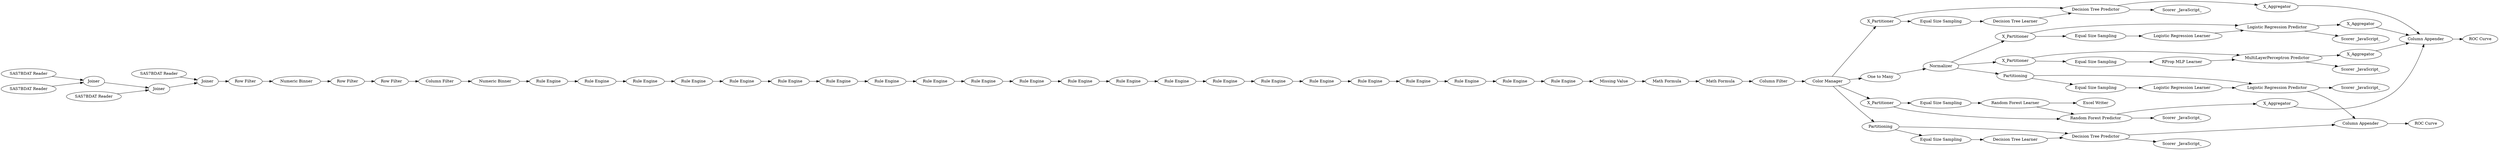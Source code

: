 digraph {
	"10324493444905882_61" [label=X_Aggregator]
	"-8420039821277745863_15" [label="Missing Value"]
	"-8420039821277745863_58" [label="Color Manager"]
	"-8420039821277745863_17" [label="Rule Engine"]
	"-8420039821277745863_21" [label="Rule Engine"]
	"-8420039821277745863_53" [label="Rule Engine"]
	"1694515247532088540_93" [label="Decision Tree Predictor"]
	"-8420039821277745863_47" [label="Column Filter"]
	"1694515247532088540_101" [label="Scorer _JavaScript_"]
	"-8420039821277745863_51" [label="Rule Engine"]
	"-1458711608882403871_89" [label="Equal Size Sampling"]
	"-7651833112195922409_63" [label=X_Partitioner]
	"-8420039821277745863_2" [label="SAS7BDAT Reader"]
	"-8420039821277745863_26" [label="Rule Engine"]
	"-1458711608882403871_100" [label="Scorer _JavaScript_"]
	"-8420039821277745863_69" [label=Normalizer]
	"1694515247532088540_94" [label=Partitioning]
	"-8420039821277745863_68" [label="One to Many"]
	"4994817692381203446_95" [label=Partitioning]
	"10324493444905882_60" [label="Decision Tree Predictor"]
	"-8420039821277745863_25" [label="Rule Engine"]
	"-8420039821277745863_20" [label="Math Formula"]
	"4994817692381203446_98" [label="Logistic Regression Predictor"]
	"-8420039821277745863_13" [label="Numeric Binner"]
	"-7651833112195922409_103" [label="Excel Writer"]
	"-7651833112195922409_102" [label="Scorer _JavaScript_"]
	"-8420039821277745863_105" [label="Column Appender"]
	"560577779384216630_103" [label="Scorer _JavaScript_"]
	"-8420039821277745863_9" [label="Numeric Binner"]
	"-8420039821277745863_19" [label="Rule Engine"]
	"-8420039821277745863_14" [label="Rule Engine"]
	"4994817692381203446_97" [label="Logistic Regression Learner"]
	"1694515247532088540_91" [label="Equal Size Sampling"]
	"560577779384216630_78" [label="Logistic Regression Predictor"]
	"-8420039821277745863_22" [label="Rule Engine"]
	"-8420039821277745863_54" [label="Rule Engine"]
	"1694515247532088540_92" [label="Decision Tree Learner"]
	"-1458711608882403871_70" [label=X_Partitioner]
	"-7651833112195922409_88" [label="Equal Size Sampling"]
	"4994817692381203446_96" [label="Equal Size Sampling"]
	"-8420039821277745863_16" [label="Math Formula"]
	"-8420039821277745863_5" [label=Joiner]
	"-7651833112195922409_65" [label="Random Forest Learner"]
	"-8420039821277745863_24" [label="Rule Engine"]
	"-8420039821277745863_7" [label=Joiner]
	"560577779384216630_76" [label=X_Aggregator]
	"-8420039821277745863_27" [label="Rule Engine"]
	"-8420039821277745863_85" [label="Column Appender"]
	"560577779384216630_90" [label="Equal Size Sampling"]
	"-8420039821277745863_4" [label="SAS7BDAT Reader"]
	"-8420039821277745863_1" [label="SAS7BDAT Reader"]
	"-7651833112195922409_64" [label=X_Aggregator]
	"4994817692381203446_99" [label="Scorer _JavaScript_"]
	"560577779384216630_75" [label=X_Partitioner]
	"-1458711608882403871_71" [label=X_Aggregator]
	"-8420039821277745863_50" [label="Rule Engine"]
	"-1458711608882403871_72" [label="RProp MLP Learner"]
	"-8420039821277745863_48" [label="Rule Engine"]
	"10324493444905882_57" [label=X_Partitioner]
	"-8420039821277745863_23" [label="Rule Engine"]
	"-8420039821277745863_3" [label="SAS7BDAT Reader"]
	"-8420039821277745863_29" [label="Rule Engine"]
	"-8420039821277745863_52" [label="Rule Engine"]
	"10324493444905882_104" [label="Scorer _JavaScript_"]
	"-8420039821277745863_18" [label="Rule Engine"]
	"-7651833112195922409_66" [label="Random Forest Predictor"]
	"10324493444905882_59" [label="Decision Tree Learner"]
	"-8420039821277745863_8" [label="Row Filter"]
	"-8420039821277745863_6" [label=Joiner]
	"-8420039821277745863_49" [label="Rule Engine"]
	"-8420039821277745863_12" [label="Row Filter"]
	"-8420039821277745863_10" [label="Row Filter"]
	"-8420039821277745863_28" [label="Rule Engine"]
	"-1458711608882403871_73" [label="MultiLayerPerceptron Predictor"]
	"-8420039821277745863_56" [label="Rule Engine"]
	"560577779384216630_77" [label="Logistic Regression Learner"]
	"-8420039821277745863_33" [label="Rule Engine"]
	"-8420039821277745863_86" [label="ROC Curve"]
	"-8420039821277745863_11" [label="Column Filter"]
	"-8420039821277745863_106" [label="ROC Curve"]
	"10324493444905882_87" [label="Equal Size Sampling"]
	"-7651833112195922409_64" -> "-8420039821277745863_85"
	"1694515247532088540_93" -> "-8420039821277745863_105"
	"-8420039821277745863_27" -> "-8420039821277745863_28"
	"4994817692381203446_98" -> "-8420039821277745863_105"
	"-8420039821277745863_68" -> "-8420039821277745863_69"
	"-1458711608882403871_73" -> "-1458711608882403871_100"
	"-8420039821277745863_58" -> "10324493444905882_57"
	"-8420039821277745863_28" -> "-8420039821277745863_33"
	"10324493444905882_57" -> "10324493444905882_60"
	"4994817692381203446_96" -> "4994817692381203446_97"
	"560577779384216630_75" -> "560577779384216630_78"
	"1694515247532088540_93" -> "1694515247532088540_101"
	"-8420039821277745863_12" -> "-8420039821277745863_11"
	"-8420039821277745863_33" -> "-8420039821277745863_48"
	"10324493444905882_60" -> "10324493444905882_104"
	"-8420039821277745863_69" -> "4994817692381203446_95"
	"-8420039821277745863_105" -> "-8420039821277745863_106"
	"-1458711608882403871_73" -> "-1458711608882403871_71"
	"560577779384216630_75" -> "560577779384216630_90"
	"-7651833112195922409_66" -> "-7651833112195922409_64"
	"1694515247532088540_92" -> "1694515247532088540_93"
	"-8420039821277745863_5" -> "-8420039821277745863_6"
	"-8420039821277745863_25" -> "-8420039821277745863_24"
	"10324493444905882_87" -> "10324493444905882_59"
	"-8420039821277745863_3" -> "-8420039821277745863_6"
	"-8420039821277745863_20" -> "-8420039821277745863_47"
	"1694515247532088540_94" -> "1694515247532088540_91"
	"10324493444905882_59" -> "10324493444905882_60"
	"10324493444905882_61" -> "-8420039821277745863_85"
	"560577779384216630_76" -> "-8420039821277745863_85"
	"-8420039821277745863_11" -> "-8420039821277745863_13"
	"-8420039821277745863_17" -> "-8420039821277745863_18"
	"-8420039821277745863_23" -> "-8420039821277745863_27"
	"-8420039821277745863_16" -> "-8420039821277745863_20"
	"-8420039821277745863_50" -> "-8420039821277745863_51"
	"-8420039821277745863_8" -> "-8420039821277745863_9"
	"-1458711608882403871_70" -> "-1458711608882403871_89"
	"4994817692381203446_97" -> "4994817692381203446_98"
	"-8420039821277745863_56" -> "-8420039821277745863_15"
	"10324493444905882_60" -> "10324493444905882_61"
	"-8420039821277745863_69" -> "560577779384216630_75"
	"-8420039821277745863_51" -> "-8420039821277745863_52"
	"4994817692381203446_95" -> "4994817692381203446_98"
	"-8420039821277745863_18" -> "-8420039821277745863_19"
	"-8420039821277745863_22" -> "-8420039821277745863_26"
	"-8420039821277745863_54" -> "-8420039821277745863_56"
	"-8420039821277745863_58" -> "-8420039821277745863_68"
	"-7651833112195922409_63" -> "-7651833112195922409_88"
	"-8420039821277745863_24" -> "-8420039821277745863_29"
	"-7651833112195922409_65" -> "-7651833112195922409_66"
	"-8420039821277745863_14" -> "-8420039821277745863_17"
	"10324493444905882_57" -> "10324493444905882_87"
	"-8420039821277745863_9" -> "-8420039821277745863_10"
	"-8420039821277745863_13" -> "-8420039821277745863_14"
	"-8420039821277745863_10" -> "-8420039821277745863_12"
	"-8420039821277745863_2" -> "-8420039821277745863_5"
	"-7651833112195922409_66" -> "-7651833112195922409_102"
	"-7651833112195922409_65" -> "-7651833112195922409_103"
	"-8420039821277745863_29" -> "-8420039821277745863_23"
	"-8420039821277745863_26" -> "-8420039821277745863_25"
	"-1458711608882403871_71" -> "-8420039821277745863_85"
	"4994817692381203446_95" -> "4994817692381203446_96"
	"-8420039821277745863_19" -> "-8420039821277745863_21"
	"-8420039821277745863_58" -> "-7651833112195922409_63"
	"-1458711608882403871_89" -> "-1458711608882403871_72"
	"560577779384216630_78" -> "560577779384216630_76"
	"4994817692381203446_98" -> "4994817692381203446_99"
	"-8420039821277745863_48" -> "-8420039821277745863_49"
	"-8420039821277745863_47" -> "-8420039821277745863_58"
	"-8420039821277745863_53" -> "-8420039821277745863_54"
	"-8420039821277745863_49" -> "-8420039821277745863_50"
	"-8420039821277745863_1" -> "-8420039821277745863_5"
	"-8420039821277745863_6" -> "-8420039821277745863_7"
	"-8420039821277745863_21" -> "-8420039821277745863_22"
	"-8420039821277745863_69" -> "-1458711608882403871_70"
	"-1458711608882403871_70" -> "-1458711608882403871_73"
	"-8420039821277745863_58" -> "1694515247532088540_94"
	"-7651833112195922409_88" -> "-7651833112195922409_65"
	"560577779384216630_78" -> "560577779384216630_103"
	"-8420039821277745863_15" -> "-8420039821277745863_16"
	"1694515247532088540_94" -> "1694515247532088540_93"
	"1694515247532088540_91" -> "1694515247532088540_92"
	"-8420039821277745863_4" -> "-8420039821277745863_7"
	"560577779384216630_90" -> "560577779384216630_77"
	"-8420039821277745863_52" -> "-8420039821277745863_53"
	"-8420039821277745863_85" -> "-8420039821277745863_86"
	"-7651833112195922409_63" -> "-7651833112195922409_66"
	"-8420039821277745863_7" -> "-8420039821277745863_8"
	"560577779384216630_77" -> "560577779384216630_78"
	"-1458711608882403871_72" -> "-1458711608882403871_73"
	rankdir=LR
}
